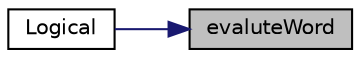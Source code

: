 digraph "evaluteWord"
{
 // LATEX_PDF_SIZE
  edge [fontname="Helvetica",fontsize="10",labelfontname="Helvetica",labelfontsize="10"];
  node [fontname="Helvetica",fontsize="10",shape=record];
  rankdir="RL";
  Node1 [label="evaluteWord",height=0.2,width=0.4,color="black", fillcolor="grey75", style="filled", fontcolor="black",tooltip=" "];
  Node1 -> Node2 [dir="back",color="midnightblue",fontsize="10",style="solid",fontname="Helvetica"];
  Node2 [label="Logical",height=0.2,width=0.4,color="black", fillcolor="white", style="filled",URL="$classpFlow_1_1Logical.html#afc72ef98326dbd079d2f8630ccf24c74",tooltip="Construct from word."];
}
